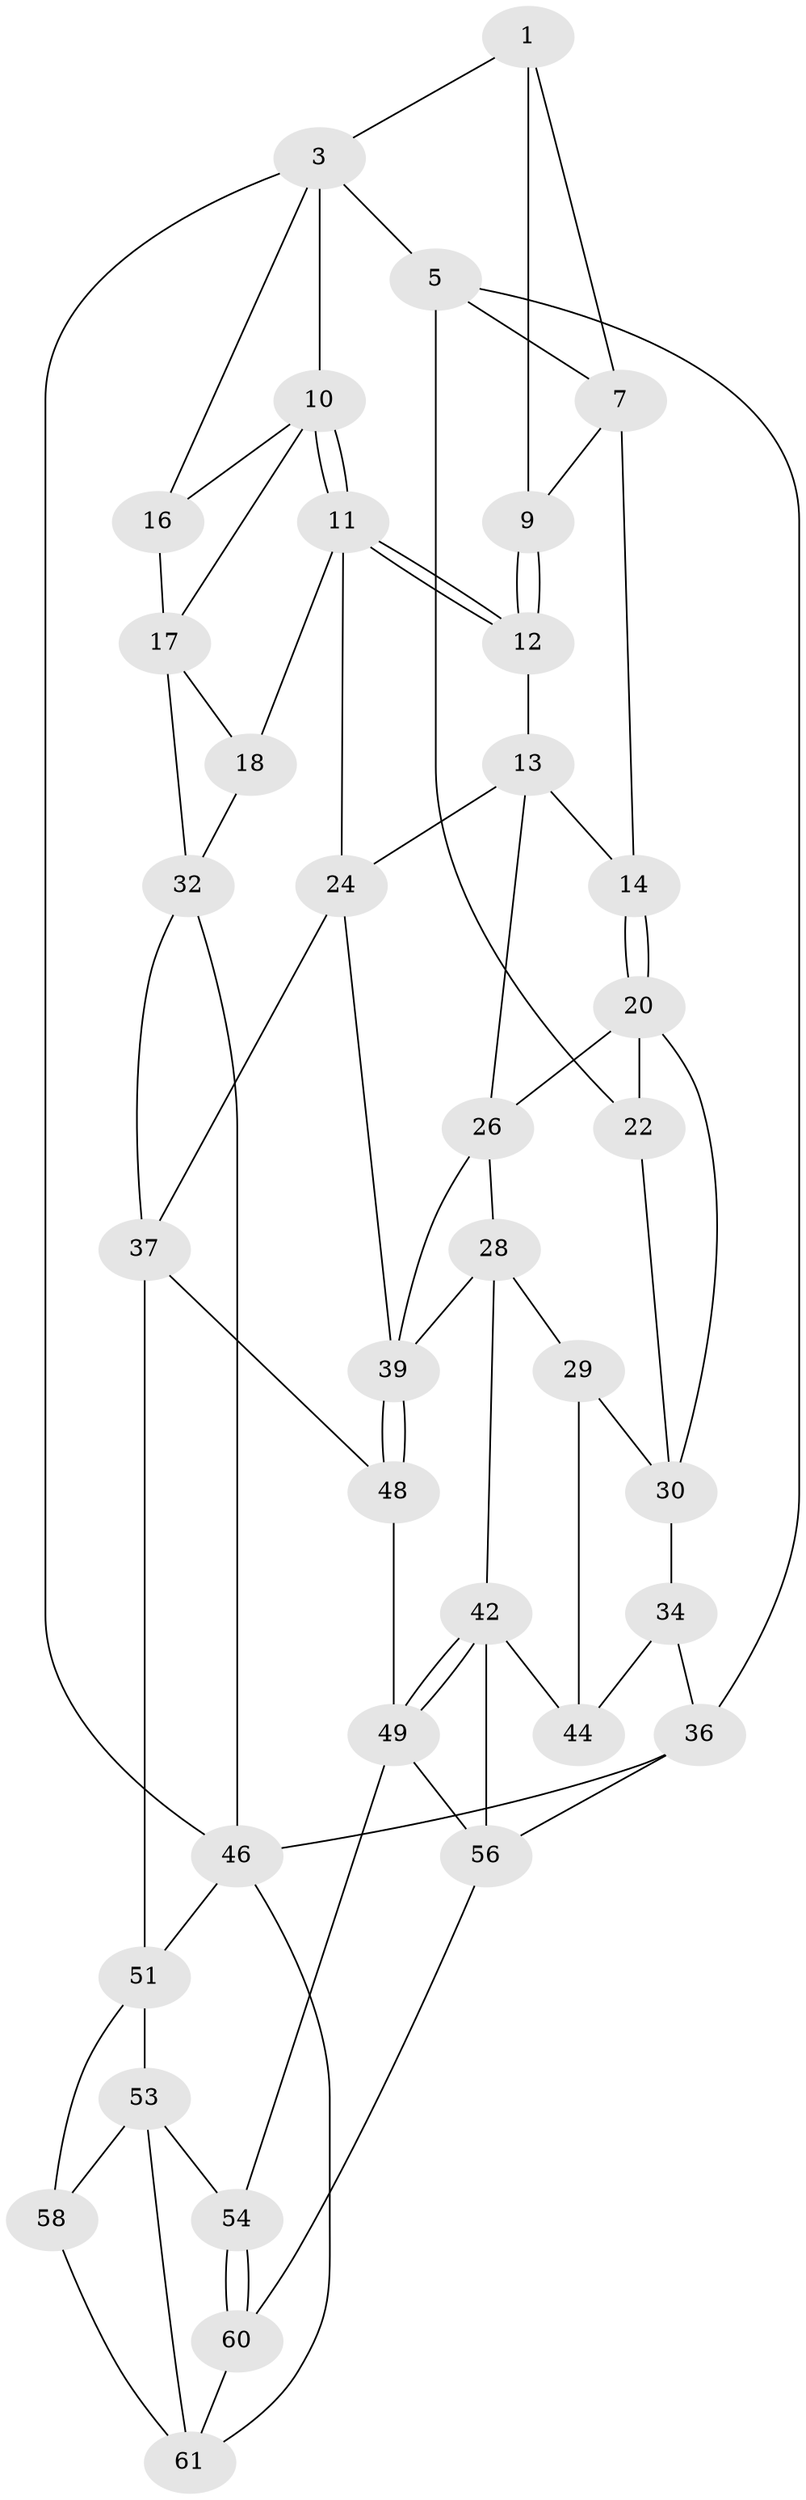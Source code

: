 // Generated by graph-tools (version 1.1) at 2025/52/02/27/25 19:52:42]
// undirected, 37 vertices, 75 edges
graph export_dot {
graph [start="1"]
  node [color=gray90,style=filled];
  1 [pos="+0.5613559402964562+0",super="+2"];
  3 [pos="+0.7348990184827805+0",super="+4"];
  5 [pos="+0+0",super="+6"];
  7 [pos="+0.5375477874280271+0.013571166295636452",super="+8"];
  9 [pos="+0.6073582984266807+0.11383938781817177"];
  10 [pos="+0.8056798424440231+0.08703089336122835",super="+15"];
  11 [pos="+0.7135569223768332+0.1809235792050082",super="+19"];
  12 [pos="+0.6068240142375508+0.14045544716961647"];
  13 [pos="+0.5160572106777265+0.174286444700252",super="+25"];
  14 [pos="+0.4275627976760446+0.1812442015481403"];
  16 [pos="+1+0"];
  17 [pos="+0.9311392388997586+0.19527439254383253",super="+23"];
  18 [pos="+0.778151357007152+0.31461408059187645"];
  20 [pos="+0.4165933817230188+0.18965089270706334",super="+21"];
  22 [pos="+0+0"];
  24 [pos="+0.7358858306490971+0.3218717766143604",super="+38"];
  26 [pos="+0.4998970714051262+0.39524806852849315",super="+27"];
  28 [pos="+0.30699143283742936+0.3734146210753445",super="+41"];
  29 [pos="+0.30567768024924546+0.3736675700786193"];
  30 [pos="+0.09690575816804449+0.29186620459941237",super="+31"];
  32 [pos="+1+0.4546336371700788",super="+33"];
  34 [pos="+0+0.3410848731946005",super="+35"];
  36 [pos="+0+1"];
  37 [pos="+0.7514284582552802+0.5004043763026241",super="+50"];
  39 [pos="+0.5346614478832117+0.49042059356141",super="+40"];
  42 [pos="+0.2920510525639638+0.6353519375578057",super="+43"];
  44 [pos="+0.24376148546791376+0.6169087944009457",super="+45"];
  46 [pos="+1+1",super="+47"];
  48 [pos="+0.5559239308959808+0.5925518084761285"];
  49 [pos="+0.5149639918776302+0.6485920858117371",super="+55"];
  51 [pos="+0.958120541257011+0.7222283917390234",super="+52"];
  53 [pos="+0.7025222597227752+0.7348910992484404",super="+59"];
  54 [pos="+0.5870620138866194+0.770840061585644"];
  56 [pos="+0.281879884781932+0.893852693107781",super="+57"];
  58 [pos="+0.8636559940735369+0.8767448345718596"];
  60 [pos="+0.5064499902332051+1"];
  61 [pos="+0.6070688041923149+1",super="+62"];
  1 -- 7;
  1 -- 3;
  1 -- 9;
  3 -- 10;
  3 -- 16;
  3 -- 5;
  3 -- 46;
  5 -- 22;
  5 -- 36;
  5 -- 7;
  7 -- 9;
  7 -- 14;
  9 -- 12;
  9 -- 12;
  10 -- 11;
  10 -- 11;
  10 -- 16;
  10 -- 17;
  11 -- 12;
  11 -- 12;
  11 -- 24;
  11 -- 18;
  12 -- 13;
  13 -- 14;
  13 -- 24;
  13 -- 26;
  14 -- 20;
  14 -- 20;
  16 -- 17;
  17 -- 18;
  17 -- 32;
  18 -- 32;
  20 -- 22;
  20 -- 30;
  20 -- 26;
  22 -- 30;
  24 -- 37;
  24 -- 39;
  26 -- 28;
  26 -- 39;
  28 -- 29;
  28 -- 42;
  28 -- 39;
  29 -- 30;
  29 -- 44;
  30 -- 34;
  32 -- 46;
  32 -- 37;
  34 -- 36;
  34 -- 44 [weight=2];
  36 -- 46;
  36 -- 56;
  37 -- 48;
  37 -- 51;
  39 -- 48;
  39 -- 48;
  42 -- 49;
  42 -- 49;
  42 -- 56;
  42 -- 44;
  46 -- 51;
  46 -- 61;
  48 -- 49;
  49 -- 56;
  49 -- 54;
  51 -- 58;
  51 -- 53;
  53 -- 54;
  53 -- 58;
  53 -- 61;
  54 -- 60;
  54 -- 60;
  56 -- 60;
  58 -- 61;
  60 -- 61;
}
